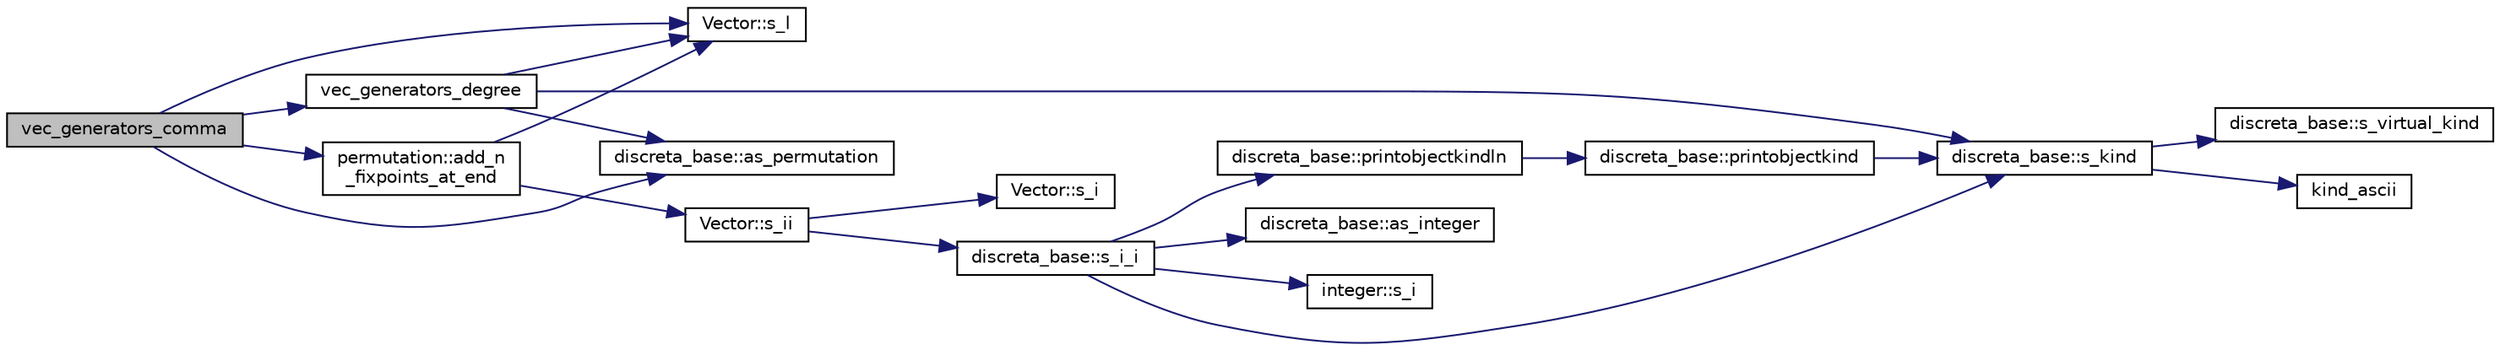 digraph "vec_generators_comma"
{
  edge [fontname="Helvetica",fontsize="10",labelfontname="Helvetica",labelfontsize="10"];
  node [fontname="Helvetica",fontsize="10",shape=record];
  rankdir="LR";
  Node1023 [label="vec_generators_comma",height=0.2,width=0.4,color="black", fillcolor="grey75", style="filled", fontcolor="black"];
  Node1023 -> Node1024 [color="midnightblue",fontsize="10",style="solid",fontname="Helvetica"];
  Node1024 [label="Vector::s_l",height=0.2,width=0.4,color="black", fillcolor="white", style="filled",URL="$d5/db2/class_vector.html#ad2dc082288f858d22a528832289e0704"];
  Node1023 -> Node1025 [color="midnightblue",fontsize="10",style="solid",fontname="Helvetica"];
  Node1025 [label="vec_generators_degree",height=0.2,width=0.4,color="black", fillcolor="white", style="filled",URL="$d0/dd3/perm__group__gens_8_c.html#a3af229f9b239b34ea1f9905b3b620e0d"];
  Node1025 -> Node1024 [color="midnightblue",fontsize="10",style="solid",fontname="Helvetica"];
  Node1025 -> Node1026 [color="midnightblue",fontsize="10",style="solid",fontname="Helvetica"];
  Node1026 [label="discreta_base::as_permutation",height=0.2,width=0.4,color="black", fillcolor="white", style="filled",URL="$d7/d71/classdiscreta__base.html#aa4e72f36a82984239b12ae831e131098"];
  Node1025 -> Node1027 [color="midnightblue",fontsize="10",style="solid",fontname="Helvetica"];
  Node1027 [label="discreta_base::s_kind",height=0.2,width=0.4,color="black", fillcolor="white", style="filled",URL="$d7/d71/classdiscreta__base.html#a8a830025c74adbbc3362418a7c2ba157"];
  Node1027 -> Node1028 [color="midnightblue",fontsize="10",style="solid",fontname="Helvetica"];
  Node1028 [label="discreta_base::s_virtual_kind",height=0.2,width=0.4,color="black", fillcolor="white", style="filled",URL="$d7/d71/classdiscreta__base.html#a52778a6d6943a468be083d0785d418fb"];
  Node1027 -> Node1029 [color="midnightblue",fontsize="10",style="solid",fontname="Helvetica"];
  Node1029 [label="kind_ascii",height=0.2,width=0.4,color="black", fillcolor="white", style="filled",URL="$d9/d60/discreta_8h.html#ad0ce825a9f29bc6cec27e1b64cfe27bf"];
  Node1023 -> Node1026 [color="midnightblue",fontsize="10",style="solid",fontname="Helvetica"];
  Node1023 -> Node1030 [color="midnightblue",fontsize="10",style="solid",fontname="Helvetica"];
  Node1030 [label="permutation::add_n\l_fixpoints_at_end",height=0.2,width=0.4,color="black", fillcolor="white", style="filled",URL="$d0/d08/classpermutation.html#af3c333fde02913f2042386a56e90b387"];
  Node1030 -> Node1024 [color="midnightblue",fontsize="10",style="solid",fontname="Helvetica"];
  Node1030 -> Node1031 [color="midnightblue",fontsize="10",style="solid",fontname="Helvetica"];
  Node1031 [label="Vector::s_ii",height=0.2,width=0.4,color="black", fillcolor="white", style="filled",URL="$d5/db2/class_vector.html#a75d4942cc7b9794717b4846c10520db8"];
  Node1031 -> Node1032 [color="midnightblue",fontsize="10",style="solid",fontname="Helvetica"];
  Node1032 [label="Vector::s_i",height=0.2,width=0.4,color="black", fillcolor="white", style="filled",URL="$d5/db2/class_vector.html#a1c4fe1752523df8119f70dd550244871"];
  Node1031 -> Node1033 [color="midnightblue",fontsize="10",style="solid",fontname="Helvetica"];
  Node1033 [label="discreta_base::s_i_i",height=0.2,width=0.4,color="black", fillcolor="white", style="filled",URL="$d7/d71/classdiscreta__base.html#aadb92c01fbe69b3034b0214b33fbc735"];
  Node1033 -> Node1027 [color="midnightblue",fontsize="10",style="solid",fontname="Helvetica"];
  Node1033 -> Node1034 [color="midnightblue",fontsize="10",style="solid",fontname="Helvetica"];
  Node1034 [label="discreta_base::printobjectkindln",height=0.2,width=0.4,color="black", fillcolor="white", style="filled",URL="$d7/d71/classdiscreta__base.html#a677ccc8f392ebedde05e453f8cf59559"];
  Node1034 -> Node1035 [color="midnightblue",fontsize="10",style="solid",fontname="Helvetica"];
  Node1035 [label="discreta_base::printobjectkind",height=0.2,width=0.4,color="black", fillcolor="white", style="filled",URL="$d7/d71/classdiscreta__base.html#aa75a1314aa706909b029664944904231"];
  Node1035 -> Node1027 [color="midnightblue",fontsize="10",style="solid",fontname="Helvetica"];
  Node1033 -> Node1036 [color="midnightblue",fontsize="10",style="solid",fontname="Helvetica"];
  Node1036 [label="discreta_base::as_integer",height=0.2,width=0.4,color="black", fillcolor="white", style="filled",URL="$d7/d71/classdiscreta__base.html#a00d7691eaf874fd283d942692fe8dd26"];
  Node1033 -> Node1037 [color="midnightblue",fontsize="10",style="solid",fontname="Helvetica"];
  Node1037 [label="integer::s_i",height=0.2,width=0.4,color="black", fillcolor="white", style="filled",URL="$d0/de5/classinteger.html#adf28e9f94d4c844adaa950deeb80b904"];
}
